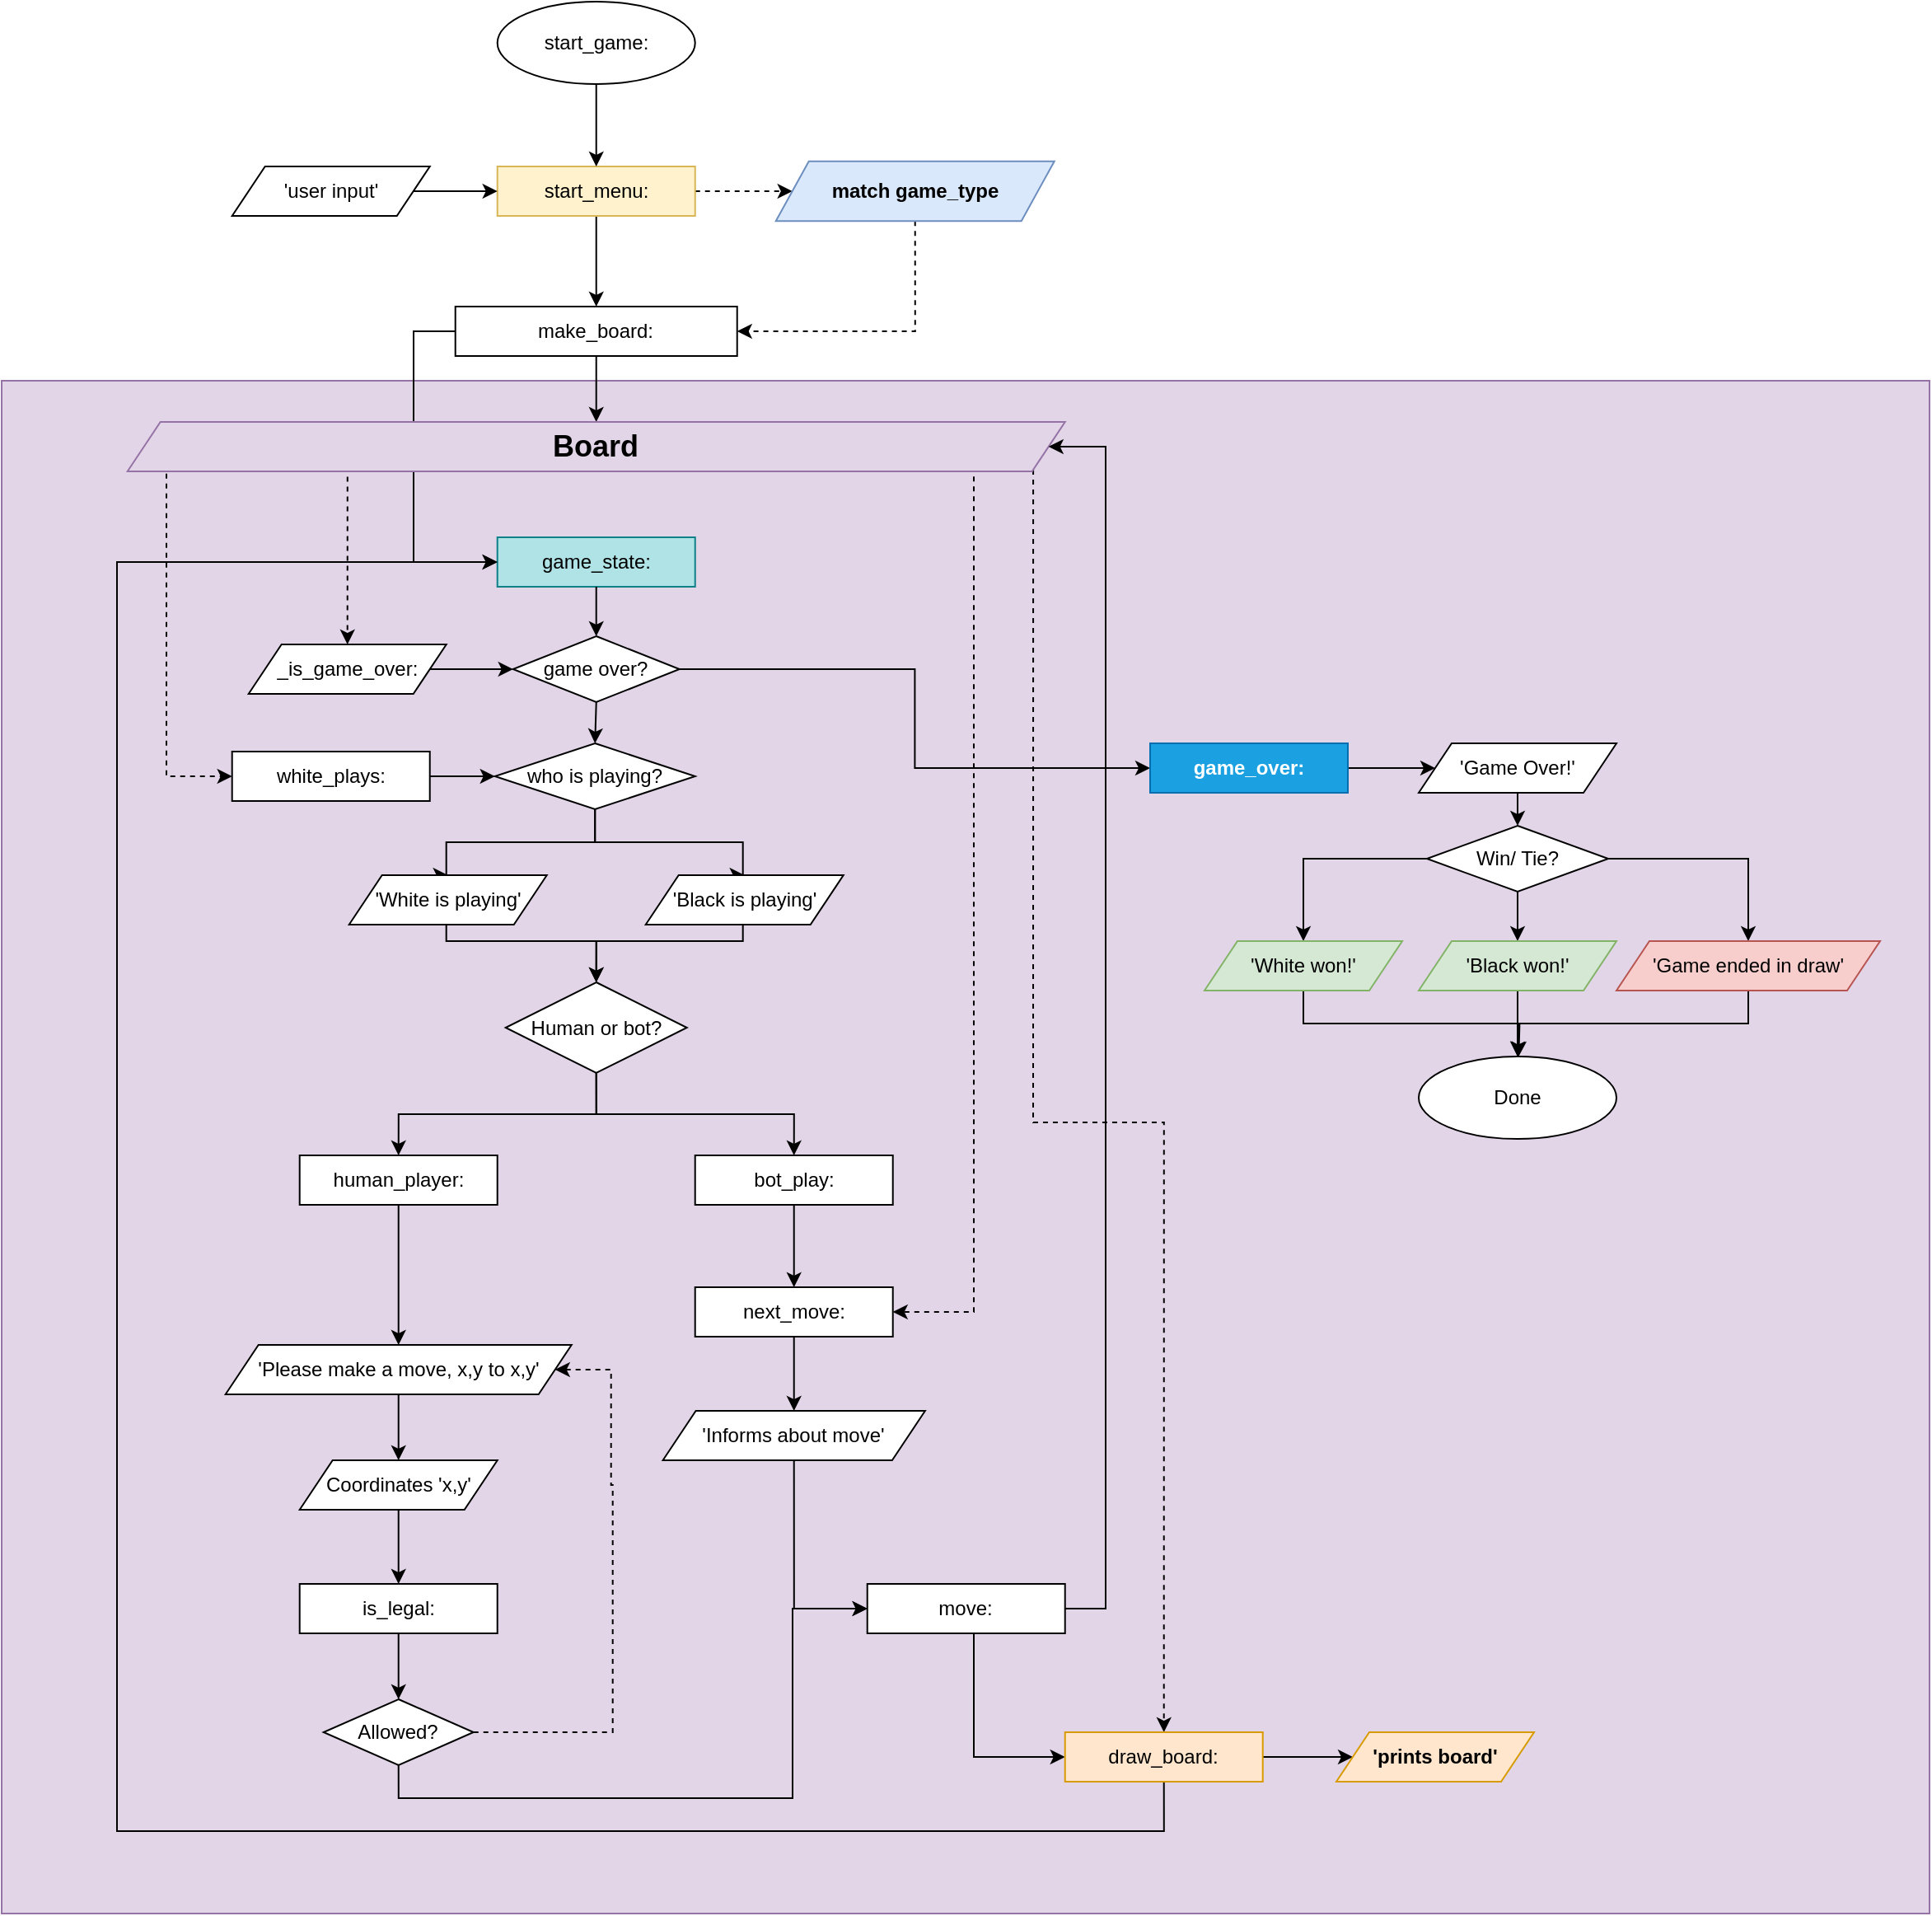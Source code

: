 <mxfile version="22.1.2" type="device">
  <diagram id="C5RBs43oDa-KdzZeNtuy" name="Page-1">
    <mxGraphModel dx="1618" dy="3030" grid="1" gridSize="10" guides="1" tooltips="1" connect="1" arrows="1" fold="1" page="1" pageScale="1" pageWidth="827" pageHeight="1169" math="0" shadow="0">
      <root>
        <mxCell id="WIyWlLk6GJQsqaUBKTNV-0" />
        <mxCell id="WIyWlLk6GJQsqaUBKTNV-1" parent="WIyWlLk6GJQsqaUBKTNV-0" />
        <mxCell id="QAMsoOytAaKiRyGwC_L3-127" value="" style="rounded=0;whiteSpace=wrap;html=1;fillColor=#e1d5e7;strokeColor=#9673a6;" vertex="1" parent="WIyWlLk6GJQsqaUBKTNV-1">
          <mxGeometry x="1250" y="230" width="1170" height="930" as="geometry" />
        </mxCell>
        <mxCell id="QAMsoOytAaKiRyGwC_L3-128" style="edgeStyle=orthogonalEdgeStyle;rounded=0;orthogonalLoop=1;jettySize=auto;html=1;exitX=1;exitY=0.5;exitDx=0;exitDy=0;entryX=0;entryY=0.5;entryDx=0;entryDy=0;dashed=1;" edge="1" parent="WIyWlLk6GJQsqaUBKTNV-1" source="QAMsoOytAaKiRyGwC_L3-130" target="QAMsoOytAaKiRyGwC_L3-136">
          <mxGeometry relative="1" as="geometry" />
        </mxCell>
        <mxCell id="QAMsoOytAaKiRyGwC_L3-129" style="edgeStyle=orthogonalEdgeStyle;rounded=0;orthogonalLoop=1;jettySize=auto;html=1;exitX=0.5;exitY=1;exitDx=0;exitDy=0;entryX=0.5;entryY=0;entryDx=0;entryDy=0;" edge="1" parent="WIyWlLk6GJQsqaUBKTNV-1" source="QAMsoOytAaKiRyGwC_L3-130" target="QAMsoOytAaKiRyGwC_L3-140">
          <mxGeometry relative="1" as="geometry" />
        </mxCell>
        <mxCell id="QAMsoOytAaKiRyGwC_L3-130" value="start_menu:" style="rounded=0;whiteSpace=wrap;html=1;fillColor=#fff2cc;strokeColor=#d6b656;" vertex="1" parent="WIyWlLk6GJQsqaUBKTNV-1">
          <mxGeometry x="1550.86" y="100" width="120" height="30" as="geometry" />
        </mxCell>
        <mxCell id="QAMsoOytAaKiRyGwC_L3-131" style="edgeStyle=orthogonalEdgeStyle;rounded=0;orthogonalLoop=1;jettySize=auto;html=1;exitX=0.5;exitY=1;exitDx=0;exitDy=0;entryX=0.5;entryY=0;entryDx=0;entryDy=0;" edge="1" parent="WIyWlLk6GJQsqaUBKTNV-1" source="QAMsoOytAaKiRyGwC_L3-132" target="QAMsoOytAaKiRyGwC_L3-130">
          <mxGeometry relative="1" as="geometry" />
        </mxCell>
        <mxCell id="QAMsoOytAaKiRyGwC_L3-132" value="start_game:" style="ellipse;whiteSpace=wrap;html=1;" vertex="1" parent="WIyWlLk6GJQsqaUBKTNV-1">
          <mxGeometry x="1550.86" width="120" height="50" as="geometry" />
        </mxCell>
        <mxCell id="QAMsoOytAaKiRyGwC_L3-133" style="edgeStyle=orthogonalEdgeStyle;rounded=0;orthogonalLoop=1;jettySize=auto;html=1;exitX=1;exitY=0.5;exitDx=0;exitDy=0;entryX=0;entryY=0.5;entryDx=0;entryDy=0;" edge="1" parent="WIyWlLk6GJQsqaUBKTNV-1" source="QAMsoOytAaKiRyGwC_L3-134" target="QAMsoOytAaKiRyGwC_L3-130">
          <mxGeometry relative="1" as="geometry" />
        </mxCell>
        <mxCell id="QAMsoOytAaKiRyGwC_L3-134" value="&#39;user input&#39;" style="shape=parallelogram;perimeter=parallelogramPerimeter;whiteSpace=wrap;html=1;fixedSize=1;" vertex="1" parent="WIyWlLk6GJQsqaUBKTNV-1">
          <mxGeometry x="1389.86" y="100" width="120" height="30" as="geometry" />
        </mxCell>
        <mxCell id="QAMsoOytAaKiRyGwC_L3-135" style="edgeStyle=orthogonalEdgeStyle;rounded=0;orthogonalLoop=1;jettySize=auto;html=1;exitX=0.5;exitY=1;exitDx=0;exitDy=0;entryX=1;entryY=0.5;entryDx=0;entryDy=0;dashed=1;" edge="1" parent="WIyWlLk6GJQsqaUBKTNV-1" source="QAMsoOytAaKiRyGwC_L3-136" target="QAMsoOytAaKiRyGwC_L3-140">
          <mxGeometry relative="1" as="geometry" />
        </mxCell>
        <mxCell id="QAMsoOytAaKiRyGwC_L3-136" value="match game_type" style="shape=parallelogram;perimeter=parallelogramPerimeter;whiteSpace=wrap;html=1;fixedSize=1;fillColor=#dae8fc;strokeColor=#6c8ebf;fontStyle=1" vertex="1" parent="WIyWlLk6GJQsqaUBKTNV-1">
          <mxGeometry x="1719.86" y="96.9" width="169" height="36.21" as="geometry" />
        </mxCell>
        <mxCell id="QAMsoOytAaKiRyGwC_L3-137" value="game_state:" style="rounded=0;whiteSpace=wrap;html=1;fillColor=#b0e3e6;strokeColor=#0e8088;" vertex="1" parent="WIyWlLk6GJQsqaUBKTNV-1">
          <mxGeometry x="1550.86" y="325" width="120" height="30" as="geometry" />
        </mxCell>
        <mxCell id="QAMsoOytAaKiRyGwC_L3-138" style="edgeStyle=orthogonalEdgeStyle;rounded=0;orthogonalLoop=1;jettySize=auto;html=1;exitX=0;exitY=0.5;exitDx=0;exitDy=0;entryX=0;entryY=0.5;entryDx=0;entryDy=0;" edge="1" parent="WIyWlLk6GJQsqaUBKTNV-1" source="QAMsoOytAaKiRyGwC_L3-140" target="QAMsoOytAaKiRyGwC_L3-137">
          <mxGeometry relative="1" as="geometry">
            <Array as="points">
              <mxPoint x="1500" y="200" />
              <mxPoint x="1500" y="340" />
            </Array>
          </mxGeometry>
        </mxCell>
        <mxCell id="QAMsoOytAaKiRyGwC_L3-139" style="edgeStyle=orthogonalEdgeStyle;rounded=0;orthogonalLoop=1;jettySize=auto;html=1;exitX=0.5;exitY=1;exitDx=0;exitDy=0;entryX=0.5;entryY=0;entryDx=0;entryDy=0;" edge="1" parent="WIyWlLk6GJQsqaUBKTNV-1" source="QAMsoOytAaKiRyGwC_L3-140" target="QAMsoOytAaKiRyGwC_L3-145">
          <mxGeometry relative="1" as="geometry" />
        </mxCell>
        <mxCell id="QAMsoOytAaKiRyGwC_L3-140" value="make_board:" style="rounded=0;whiteSpace=wrap;html=1;" vertex="1" parent="WIyWlLk6GJQsqaUBKTNV-1">
          <mxGeometry x="1525.36" y="185" width="171" height="30" as="geometry" />
        </mxCell>
        <mxCell id="QAMsoOytAaKiRyGwC_L3-141" style="edgeStyle=orthogonalEdgeStyle;rounded=0;orthogonalLoop=1;jettySize=auto;html=1;exitX=0;exitY=0.5;exitDx=0;exitDy=0;entryX=0;entryY=0.5;entryDx=0;entryDy=0;dashed=1;" edge="1" parent="WIyWlLk6GJQsqaUBKTNV-1" source="QAMsoOytAaKiRyGwC_L3-145" target="QAMsoOytAaKiRyGwC_L3-181">
          <mxGeometry relative="1" as="geometry">
            <Array as="points">
              <mxPoint x="1350" y="270" />
              <mxPoint x="1350" y="470" />
            </Array>
          </mxGeometry>
        </mxCell>
        <mxCell id="QAMsoOytAaKiRyGwC_L3-142" style="edgeStyle=orthogonalEdgeStyle;rounded=0;orthogonalLoop=1;jettySize=auto;html=1;exitX=0.75;exitY=1;exitDx=0;exitDy=0;entryX=1;entryY=0.5;entryDx=0;entryDy=0;dashed=1;" edge="1" parent="WIyWlLk6GJQsqaUBKTNV-1" source="QAMsoOytAaKiRyGwC_L3-145" target="QAMsoOytAaKiRyGwC_L3-187">
          <mxGeometry relative="1" as="geometry">
            <Array as="points">
              <mxPoint x="1753" y="270" />
              <mxPoint x="1840" y="270" />
              <mxPoint x="1840" y="795" />
            </Array>
          </mxGeometry>
        </mxCell>
        <mxCell id="QAMsoOytAaKiRyGwC_L3-143" style="edgeStyle=orthogonalEdgeStyle;rounded=0;orthogonalLoop=1;jettySize=auto;html=1;exitX=0.25;exitY=1;exitDx=0;exitDy=0;entryX=0.5;entryY=0;entryDx=0;entryDy=0;dashed=1;" edge="1" parent="WIyWlLk6GJQsqaUBKTNV-1" source="QAMsoOytAaKiRyGwC_L3-145" target="QAMsoOytAaKiRyGwC_L3-162">
          <mxGeometry relative="1" as="geometry">
            <Array as="points">
              <mxPoint x="1469" y="270" />
              <mxPoint x="1460" y="270" />
            </Array>
          </mxGeometry>
        </mxCell>
        <mxCell id="QAMsoOytAaKiRyGwC_L3-144" style="edgeStyle=orthogonalEdgeStyle;rounded=0;orthogonalLoop=1;jettySize=auto;html=1;exitX=1;exitY=1;exitDx=0;exitDy=0;entryX=0.5;entryY=0;entryDx=0;entryDy=0;dashed=1;" edge="1" parent="WIyWlLk6GJQsqaUBKTNV-1" source="QAMsoOytAaKiRyGwC_L3-145" target="QAMsoOytAaKiRyGwC_L3-184">
          <mxGeometry relative="1" as="geometry">
            <Array as="points">
              <mxPoint x="1876" y="680" />
              <mxPoint x="1955" y="680" />
            </Array>
          </mxGeometry>
        </mxCell>
        <mxCell id="QAMsoOytAaKiRyGwC_L3-145" value="Board" style="shape=parallelogram;perimeter=parallelogramPerimeter;whiteSpace=wrap;html=1;fixedSize=1;fillColor=#e1d5e7;strokeColor=#9673a6;fontSize=18;fontStyle=1" vertex="1" parent="WIyWlLk6GJQsqaUBKTNV-1">
          <mxGeometry x="1326.36" y="255" width="569" height="30" as="geometry" />
        </mxCell>
        <mxCell id="QAMsoOytAaKiRyGwC_L3-146" style="edgeStyle=orthogonalEdgeStyle;rounded=0;orthogonalLoop=1;jettySize=auto;html=1;exitX=0.5;exitY=1;exitDx=0;exitDy=0;entryX=0.5;entryY=0;entryDx=0;entryDy=0;" edge="1" parent="WIyWlLk6GJQsqaUBKTNV-1" source="QAMsoOytAaKiRyGwC_L3-147" target="QAMsoOytAaKiRyGwC_L3-174">
          <mxGeometry relative="1" as="geometry" />
        </mxCell>
        <mxCell id="QAMsoOytAaKiRyGwC_L3-147" value="human_player:" style="rounded=0;whiteSpace=wrap;html=1;" vertex="1" parent="WIyWlLk6GJQsqaUBKTNV-1">
          <mxGeometry x="1430.86" y="700" width="120" height="30" as="geometry" />
        </mxCell>
        <mxCell id="QAMsoOytAaKiRyGwC_L3-148" style="edgeStyle=orthogonalEdgeStyle;rounded=0;orthogonalLoop=1;jettySize=auto;html=1;exitX=0.5;exitY=1;exitDx=0;exitDy=0;entryX=0.5;entryY=0;entryDx=0;entryDy=0;" edge="1" parent="WIyWlLk6GJQsqaUBKTNV-1" source="QAMsoOytAaKiRyGwC_L3-149" target="QAMsoOytAaKiRyGwC_L3-187">
          <mxGeometry relative="1" as="geometry" />
        </mxCell>
        <mxCell id="QAMsoOytAaKiRyGwC_L3-149" value="bot_play:" style="rounded=0;whiteSpace=wrap;html=1;" vertex="1" parent="WIyWlLk6GJQsqaUBKTNV-1">
          <mxGeometry x="1670.86" y="700" width="120" height="30" as="geometry" />
        </mxCell>
        <mxCell id="QAMsoOytAaKiRyGwC_L3-150" value="" style="edgeStyle=orthogonalEdgeStyle;rounded=0;orthogonalLoop=1;jettySize=auto;html=1;exitX=0.5;exitY=1;exitDx=0;exitDy=0;entryX=0.5;entryY=0;entryDx=0;entryDy=0;" edge="1" parent="WIyWlLk6GJQsqaUBKTNV-1" source="QAMsoOytAaKiRyGwC_L3-137" target="QAMsoOytAaKiRyGwC_L3-153">
          <mxGeometry relative="1" as="geometry">
            <mxPoint x="1610.86" y="355" as="sourcePoint" />
            <mxPoint x="1499.86" y="460" as="targetPoint" />
          </mxGeometry>
        </mxCell>
        <mxCell id="QAMsoOytAaKiRyGwC_L3-151" style="edgeStyle=orthogonalEdgeStyle;rounded=0;orthogonalLoop=1;jettySize=auto;html=1;exitX=0.5;exitY=1;exitDx=0;exitDy=0;entryX=0.5;entryY=0;entryDx=0;entryDy=0;" edge="1" parent="WIyWlLk6GJQsqaUBKTNV-1" source="QAMsoOytAaKiRyGwC_L3-153" target="QAMsoOytAaKiRyGwC_L3-156">
          <mxGeometry relative="1" as="geometry" />
        </mxCell>
        <mxCell id="QAMsoOytAaKiRyGwC_L3-152" style="edgeStyle=orthogonalEdgeStyle;rounded=0;orthogonalLoop=1;jettySize=auto;html=1;exitX=1;exitY=0.5;exitDx=0;exitDy=0;entryX=0;entryY=0.5;entryDx=0;entryDy=0;" edge="1" parent="WIyWlLk6GJQsqaUBKTNV-1" source="QAMsoOytAaKiRyGwC_L3-153" target="QAMsoOytAaKiRyGwC_L3-167">
          <mxGeometry relative="1" as="geometry" />
        </mxCell>
        <mxCell id="QAMsoOytAaKiRyGwC_L3-153" value="game over?" style="rhombus;whiteSpace=wrap;html=1;" vertex="1" parent="WIyWlLk6GJQsqaUBKTNV-1">
          <mxGeometry x="1560.36" y="385" width="101" height="40" as="geometry" />
        </mxCell>
        <mxCell id="QAMsoOytAaKiRyGwC_L3-154" style="edgeStyle=orthogonalEdgeStyle;rounded=0;orthogonalLoop=1;jettySize=auto;html=1;exitX=0.5;exitY=1;exitDx=0;exitDy=0;entryX=0.5;entryY=0;entryDx=0;entryDy=0;" edge="1" parent="WIyWlLk6GJQsqaUBKTNV-1" source="QAMsoOytAaKiRyGwC_L3-156" target="QAMsoOytAaKiRyGwC_L3-160">
          <mxGeometry relative="1" as="geometry">
            <Array as="points">
              <mxPoint x="1609.86" y="510" />
              <mxPoint x="1519.86" y="510" />
            </Array>
          </mxGeometry>
        </mxCell>
        <mxCell id="QAMsoOytAaKiRyGwC_L3-155" style="edgeStyle=orthogonalEdgeStyle;rounded=0;orthogonalLoop=1;jettySize=auto;html=1;exitX=0.5;exitY=1;exitDx=0;exitDy=0;entryX=0.5;entryY=0;entryDx=0;entryDy=0;" edge="1" parent="WIyWlLk6GJQsqaUBKTNV-1" source="QAMsoOytAaKiRyGwC_L3-156" target="QAMsoOytAaKiRyGwC_L3-158">
          <mxGeometry relative="1" as="geometry">
            <Array as="points">
              <mxPoint x="1609.86" y="510" />
              <mxPoint x="1699.86" y="510" />
            </Array>
          </mxGeometry>
        </mxCell>
        <mxCell id="QAMsoOytAaKiRyGwC_L3-156" value="who is playing?" style="rhombus;whiteSpace=wrap;html=1;" vertex="1" parent="WIyWlLk6GJQsqaUBKTNV-1">
          <mxGeometry x="1549.36" y="450" width="121.5" height="40" as="geometry" />
        </mxCell>
        <mxCell id="QAMsoOytAaKiRyGwC_L3-157" style="edgeStyle=orthogonalEdgeStyle;rounded=0;orthogonalLoop=1;jettySize=auto;html=1;exitX=0.5;exitY=1;exitDx=0;exitDy=0;entryX=0.5;entryY=0;entryDx=0;entryDy=0;" edge="1" parent="WIyWlLk6GJQsqaUBKTNV-1" source="QAMsoOytAaKiRyGwC_L3-158" target="QAMsoOytAaKiRyGwC_L3-165">
          <mxGeometry relative="1" as="geometry">
            <Array as="points">
              <mxPoint x="1699.86" y="570" />
              <mxPoint x="1610.86" y="570" />
            </Array>
          </mxGeometry>
        </mxCell>
        <mxCell id="QAMsoOytAaKiRyGwC_L3-158" value="&#39;Black is playing&#39;" style="shape=parallelogram;perimeter=parallelogramPerimeter;whiteSpace=wrap;html=1;fixedSize=1;" vertex="1" parent="WIyWlLk6GJQsqaUBKTNV-1">
          <mxGeometry x="1640.86" y="530" width="120" height="30" as="geometry" />
        </mxCell>
        <mxCell id="QAMsoOytAaKiRyGwC_L3-159" style="edgeStyle=orthogonalEdgeStyle;rounded=0;orthogonalLoop=1;jettySize=auto;html=1;exitX=0.5;exitY=1;exitDx=0;exitDy=0;entryX=0.5;entryY=0;entryDx=0;entryDy=0;" edge="1" parent="WIyWlLk6GJQsqaUBKTNV-1" source="QAMsoOytAaKiRyGwC_L3-160" target="QAMsoOytAaKiRyGwC_L3-165">
          <mxGeometry relative="1" as="geometry">
            <Array as="points">
              <mxPoint x="1519.86" y="570" />
              <mxPoint x="1610.86" y="570" />
            </Array>
          </mxGeometry>
        </mxCell>
        <mxCell id="QAMsoOytAaKiRyGwC_L3-160" value="&#39;White is playing&#39;" style="shape=parallelogram;perimeter=parallelogramPerimeter;whiteSpace=wrap;html=1;fixedSize=1;" vertex="1" parent="WIyWlLk6GJQsqaUBKTNV-1">
          <mxGeometry x="1460.86" y="530" width="120" height="30" as="geometry" />
        </mxCell>
        <mxCell id="QAMsoOytAaKiRyGwC_L3-161" style="edgeStyle=orthogonalEdgeStyle;rounded=0;orthogonalLoop=1;jettySize=auto;html=1;exitX=1;exitY=0.5;exitDx=0;exitDy=0;entryX=0;entryY=0.5;entryDx=0;entryDy=0;" edge="1" parent="WIyWlLk6GJQsqaUBKTNV-1" source="QAMsoOytAaKiRyGwC_L3-162" target="QAMsoOytAaKiRyGwC_L3-153">
          <mxGeometry relative="1" as="geometry" />
        </mxCell>
        <mxCell id="QAMsoOytAaKiRyGwC_L3-162" value="_is_game_over:" style="shape=parallelogram;perimeter=parallelogramPerimeter;whiteSpace=wrap;html=1;fixedSize=1;" vertex="1" parent="WIyWlLk6GJQsqaUBKTNV-1">
          <mxGeometry x="1399.86" y="390" width="120" height="30" as="geometry" />
        </mxCell>
        <mxCell id="QAMsoOytAaKiRyGwC_L3-163" style="edgeStyle=orthogonalEdgeStyle;rounded=0;orthogonalLoop=1;jettySize=auto;html=1;exitX=0.5;exitY=1;exitDx=0;exitDy=0;entryX=0.5;entryY=0;entryDx=0;entryDy=0;" edge="1" parent="WIyWlLk6GJQsqaUBKTNV-1" source="QAMsoOytAaKiRyGwC_L3-165" target="QAMsoOytAaKiRyGwC_L3-147">
          <mxGeometry relative="1" as="geometry" />
        </mxCell>
        <mxCell id="QAMsoOytAaKiRyGwC_L3-164" style="edgeStyle=orthogonalEdgeStyle;rounded=0;orthogonalLoop=1;jettySize=auto;html=1;exitX=0.5;exitY=1;exitDx=0;exitDy=0;entryX=0.5;entryY=0;entryDx=0;entryDy=0;" edge="1" parent="WIyWlLk6GJQsqaUBKTNV-1" source="QAMsoOytAaKiRyGwC_L3-165" target="QAMsoOytAaKiRyGwC_L3-149">
          <mxGeometry relative="1" as="geometry" />
        </mxCell>
        <mxCell id="QAMsoOytAaKiRyGwC_L3-165" value="Human or bot?" style="rhombus;whiteSpace=wrap;html=1;" vertex="1" parent="WIyWlLk6GJQsqaUBKTNV-1">
          <mxGeometry x="1555.86" y="595" width="110" height="55" as="geometry" />
        </mxCell>
        <mxCell id="QAMsoOytAaKiRyGwC_L3-166" style="edgeStyle=orthogonalEdgeStyle;rounded=0;orthogonalLoop=1;jettySize=auto;html=1;exitX=1;exitY=0.5;exitDx=0;exitDy=0;entryX=0;entryY=0.5;entryDx=0;entryDy=0;" edge="1" parent="WIyWlLk6GJQsqaUBKTNV-1" source="QAMsoOytAaKiRyGwC_L3-167" target="QAMsoOytAaKiRyGwC_L3-191">
          <mxGeometry relative="1" as="geometry" />
        </mxCell>
        <mxCell id="QAMsoOytAaKiRyGwC_L3-167" value="game_over:" style="rounded=0;whiteSpace=wrap;html=1;fillColor=#1ba1e2;strokeColor=#006EAF;fontStyle=1;fontColor=#ffffff;" vertex="1" parent="WIyWlLk6GJQsqaUBKTNV-1">
          <mxGeometry x="1947" y="450" width="120" height="30" as="geometry" />
        </mxCell>
        <mxCell id="QAMsoOytAaKiRyGwC_L3-168" style="edgeStyle=orthogonalEdgeStyle;rounded=0;orthogonalLoop=1;jettySize=auto;html=1;exitX=1;exitY=0.5;exitDx=0;exitDy=0;entryX=1;entryY=0.5;entryDx=0;entryDy=0;dashed=1;" edge="1" parent="WIyWlLk6GJQsqaUBKTNV-1" source="QAMsoOytAaKiRyGwC_L3-170" target="QAMsoOytAaKiRyGwC_L3-174">
          <mxGeometry relative="1" as="geometry">
            <Array as="points">
              <mxPoint x="1620.86" y="1050" />
              <mxPoint x="1620.86" y="900" />
              <mxPoint x="1619.86" y="830" />
            </Array>
          </mxGeometry>
        </mxCell>
        <mxCell id="QAMsoOytAaKiRyGwC_L3-169" style="edgeStyle=orthogonalEdgeStyle;rounded=0;orthogonalLoop=1;jettySize=auto;html=1;exitX=0.5;exitY=1;exitDx=0;exitDy=0;entryX=0;entryY=0.5;entryDx=0;entryDy=0;" edge="1" parent="WIyWlLk6GJQsqaUBKTNV-1" source="QAMsoOytAaKiRyGwC_L3-170" target="QAMsoOytAaKiRyGwC_L3-179">
          <mxGeometry relative="1" as="geometry">
            <Array as="points">
              <mxPoint x="1491" y="1090" />
              <mxPoint x="1730" y="1090" />
              <mxPoint x="1730" y="975" />
            </Array>
          </mxGeometry>
        </mxCell>
        <mxCell id="QAMsoOytAaKiRyGwC_L3-170" value="Allowed?" style="rhombus;whiteSpace=wrap;html=1;" vertex="1" parent="WIyWlLk6GJQsqaUBKTNV-1">
          <mxGeometry x="1445.36" y="1030" width="91" height="40" as="geometry" />
        </mxCell>
        <mxCell id="QAMsoOytAaKiRyGwC_L3-171" style="edgeStyle=orthogonalEdgeStyle;rounded=0;orthogonalLoop=1;jettySize=auto;html=1;exitX=0.5;exitY=1;exitDx=0;exitDy=0;entryX=0.5;entryY=0;entryDx=0;entryDy=0;" edge="1" parent="WIyWlLk6GJQsqaUBKTNV-1" source="QAMsoOytAaKiRyGwC_L3-172" target="QAMsoOytAaKiRyGwC_L3-176">
          <mxGeometry relative="1" as="geometry" />
        </mxCell>
        <mxCell id="QAMsoOytAaKiRyGwC_L3-172" value="Coordinates &#39;x,y&#39;" style="shape=parallelogram;perimeter=parallelogramPerimeter;whiteSpace=wrap;html=1;fixedSize=1;" vertex="1" parent="WIyWlLk6GJQsqaUBKTNV-1">
          <mxGeometry x="1430.86" y="885" width="120" height="30" as="geometry" />
        </mxCell>
        <mxCell id="QAMsoOytAaKiRyGwC_L3-173" style="edgeStyle=orthogonalEdgeStyle;rounded=0;orthogonalLoop=1;jettySize=auto;html=1;exitX=0.5;exitY=1;exitDx=0;exitDy=0;entryX=0.5;entryY=0;entryDx=0;entryDy=0;" edge="1" parent="WIyWlLk6GJQsqaUBKTNV-1" source="QAMsoOytAaKiRyGwC_L3-174" target="QAMsoOytAaKiRyGwC_L3-172">
          <mxGeometry relative="1" as="geometry" />
        </mxCell>
        <mxCell id="QAMsoOytAaKiRyGwC_L3-174" value="&#39;Please make a move, x,y to x,y&#39;" style="shape=parallelogram;perimeter=parallelogramPerimeter;whiteSpace=wrap;html=1;fixedSize=1;" vertex="1" parent="WIyWlLk6GJQsqaUBKTNV-1">
          <mxGeometry x="1385.86" y="815" width="210" height="30" as="geometry" />
        </mxCell>
        <mxCell id="QAMsoOytAaKiRyGwC_L3-175" style="edgeStyle=orthogonalEdgeStyle;rounded=0;orthogonalLoop=1;jettySize=auto;html=1;exitX=0.5;exitY=1;exitDx=0;exitDy=0;entryX=0.5;entryY=0;entryDx=0;entryDy=0;" edge="1" parent="WIyWlLk6GJQsqaUBKTNV-1" source="QAMsoOytAaKiRyGwC_L3-176" target="QAMsoOytAaKiRyGwC_L3-170">
          <mxGeometry relative="1" as="geometry" />
        </mxCell>
        <mxCell id="QAMsoOytAaKiRyGwC_L3-176" value="is_legal:" style="rounded=0;whiteSpace=wrap;html=1;" vertex="1" parent="WIyWlLk6GJQsqaUBKTNV-1">
          <mxGeometry x="1430.86" y="960" width="120" height="30" as="geometry" />
        </mxCell>
        <mxCell id="QAMsoOytAaKiRyGwC_L3-177" style="edgeStyle=orthogonalEdgeStyle;rounded=0;orthogonalLoop=1;jettySize=auto;html=1;exitX=1;exitY=0.5;exitDx=0;exitDy=0;entryX=1;entryY=0.5;entryDx=0;entryDy=0;" edge="1" parent="WIyWlLk6GJQsqaUBKTNV-1" source="QAMsoOytAaKiRyGwC_L3-179" target="QAMsoOytAaKiRyGwC_L3-145">
          <mxGeometry relative="1" as="geometry">
            <Array as="points">
              <mxPoint x="1920" y="975" />
              <mxPoint x="1920" y="270" />
            </Array>
          </mxGeometry>
        </mxCell>
        <mxCell id="QAMsoOytAaKiRyGwC_L3-178" style="edgeStyle=orthogonalEdgeStyle;rounded=0;orthogonalLoop=1;jettySize=auto;html=1;exitX=0.5;exitY=1;exitDx=0;exitDy=0;entryX=0;entryY=0.5;entryDx=0;entryDy=0;" edge="1" parent="WIyWlLk6GJQsqaUBKTNV-1" source="QAMsoOytAaKiRyGwC_L3-179" target="QAMsoOytAaKiRyGwC_L3-184">
          <mxGeometry relative="1" as="geometry">
            <Array as="points">
              <mxPoint x="1835" y="980" />
              <mxPoint x="1840" y="980" />
              <mxPoint x="1840" y="1065" />
            </Array>
          </mxGeometry>
        </mxCell>
        <mxCell id="QAMsoOytAaKiRyGwC_L3-179" value="move:" style="rounded=0;whiteSpace=wrap;html=1;" vertex="1" parent="WIyWlLk6GJQsqaUBKTNV-1">
          <mxGeometry x="1775.36" y="960" width="120" height="30" as="geometry" />
        </mxCell>
        <mxCell id="QAMsoOytAaKiRyGwC_L3-180" style="edgeStyle=orthogonalEdgeStyle;rounded=0;orthogonalLoop=1;jettySize=auto;html=1;exitX=1;exitY=0.5;exitDx=0;exitDy=0;entryX=0;entryY=0.5;entryDx=0;entryDy=0;" edge="1" parent="WIyWlLk6GJQsqaUBKTNV-1" source="QAMsoOytAaKiRyGwC_L3-181" target="QAMsoOytAaKiRyGwC_L3-156">
          <mxGeometry relative="1" as="geometry" />
        </mxCell>
        <mxCell id="QAMsoOytAaKiRyGwC_L3-181" value="white_plays:" style="rounded=0;whiteSpace=wrap;html=1;" vertex="1" parent="WIyWlLk6GJQsqaUBKTNV-1">
          <mxGeometry x="1389.86" y="455" width="120" height="30" as="geometry" />
        </mxCell>
        <mxCell id="QAMsoOytAaKiRyGwC_L3-182" style="edgeStyle=orthogonalEdgeStyle;rounded=0;orthogonalLoop=1;jettySize=auto;html=1;exitX=1;exitY=0.5;exitDx=0;exitDy=0;entryX=0;entryY=0.5;entryDx=0;entryDy=0;" edge="1" parent="WIyWlLk6GJQsqaUBKTNV-1" source="QAMsoOytAaKiRyGwC_L3-184" target="QAMsoOytAaKiRyGwC_L3-185">
          <mxGeometry relative="1" as="geometry" />
        </mxCell>
        <mxCell id="QAMsoOytAaKiRyGwC_L3-183" style="edgeStyle=orthogonalEdgeStyle;rounded=0;orthogonalLoop=1;jettySize=auto;html=1;exitX=0.5;exitY=1;exitDx=0;exitDy=0;entryX=0;entryY=0.5;entryDx=0;entryDy=0;" edge="1" parent="WIyWlLk6GJQsqaUBKTNV-1" source="QAMsoOytAaKiRyGwC_L3-184" target="QAMsoOytAaKiRyGwC_L3-137">
          <mxGeometry relative="1" as="geometry">
            <Array as="points">
              <mxPoint x="1955" y="1110" />
              <mxPoint x="1320" y="1110" />
              <mxPoint x="1320" y="340" />
            </Array>
          </mxGeometry>
        </mxCell>
        <mxCell id="QAMsoOytAaKiRyGwC_L3-184" value="draw_board:" style="rounded=0;whiteSpace=wrap;html=1;fillColor=#ffe6cc;strokeColor=#d79b00;" vertex="1" parent="WIyWlLk6GJQsqaUBKTNV-1">
          <mxGeometry x="1895.36" y="1050" width="120" height="30" as="geometry" />
        </mxCell>
        <mxCell id="QAMsoOytAaKiRyGwC_L3-185" value="&#39;prints board&#39;" style="shape=parallelogram;perimeter=parallelogramPerimeter;whiteSpace=wrap;html=1;fixedSize=1;fontStyle=1;fillColor=#ffe6cc;strokeColor=#d79b00;" vertex="1" parent="WIyWlLk6GJQsqaUBKTNV-1">
          <mxGeometry x="2060" y="1050" width="120" height="30" as="geometry" />
        </mxCell>
        <mxCell id="QAMsoOytAaKiRyGwC_L3-186" style="edgeStyle=orthogonalEdgeStyle;rounded=0;orthogonalLoop=1;jettySize=auto;html=1;exitX=0.5;exitY=1;exitDx=0;exitDy=0;entryX=0.5;entryY=0;entryDx=0;entryDy=0;" edge="1" parent="WIyWlLk6GJQsqaUBKTNV-1" source="QAMsoOytAaKiRyGwC_L3-187" target="QAMsoOytAaKiRyGwC_L3-189">
          <mxGeometry relative="1" as="geometry" />
        </mxCell>
        <mxCell id="QAMsoOytAaKiRyGwC_L3-187" value="next_move:" style="rounded=0;whiteSpace=wrap;html=1;" vertex="1" parent="WIyWlLk6GJQsqaUBKTNV-1">
          <mxGeometry x="1670.86" y="780" width="120" height="30" as="geometry" />
        </mxCell>
        <mxCell id="QAMsoOytAaKiRyGwC_L3-188" style="edgeStyle=orthogonalEdgeStyle;rounded=0;orthogonalLoop=1;jettySize=auto;html=1;exitX=0.5;exitY=1;exitDx=0;exitDy=0;entryX=0;entryY=0.5;entryDx=0;entryDy=0;" edge="1" parent="WIyWlLk6GJQsqaUBKTNV-1" source="QAMsoOytAaKiRyGwC_L3-189" target="QAMsoOytAaKiRyGwC_L3-179">
          <mxGeometry relative="1" as="geometry" />
        </mxCell>
        <mxCell id="QAMsoOytAaKiRyGwC_L3-189" value="&#39;Informs about move&#39;" style="shape=parallelogram;perimeter=parallelogramPerimeter;whiteSpace=wrap;html=1;fixedSize=1;" vertex="1" parent="WIyWlLk6GJQsqaUBKTNV-1">
          <mxGeometry x="1651.29" y="855" width="159.14" height="30" as="geometry" />
        </mxCell>
        <mxCell id="QAMsoOytAaKiRyGwC_L3-190" style="edgeStyle=orthogonalEdgeStyle;rounded=0;orthogonalLoop=1;jettySize=auto;html=1;exitX=0.5;exitY=1;exitDx=0;exitDy=0;entryX=0.5;entryY=0;entryDx=0;entryDy=0;" edge="1" parent="WIyWlLk6GJQsqaUBKTNV-1" source="QAMsoOytAaKiRyGwC_L3-191" target="QAMsoOytAaKiRyGwC_L3-195">
          <mxGeometry relative="1" as="geometry" />
        </mxCell>
        <mxCell id="QAMsoOytAaKiRyGwC_L3-191" value="&#39;Game Over!&#39;" style="shape=parallelogram;perimeter=parallelogramPerimeter;whiteSpace=wrap;html=1;fixedSize=1;" vertex="1" parent="WIyWlLk6GJQsqaUBKTNV-1">
          <mxGeometry x="2110" y="450" width="120" height="30" as="geometry" />
        </mxCell>
        <mxCell id="QAMsoOytAaKiRyGwC_L3-192" style="edgeStyle=orthogonalEdgeStyle;rounded=0;orthogonalLoop=1;jettySize=auto;html=1;exitX=1;exitY=0.5;exitDx=0;exitDy=0;entryX=0.5;entryY=0;entryDx=0;entryDy=0;" edge="1" parent="WIyWlLk6GJQsqaUBKTNV-1" source="QAMsoOytAaKiRyGwC_L3-195" target="QAMsoOytAaKiRyGwC_L3-197">
          <mxGeometry relative="1" as="geometry" />
        </mxCell>
        <mxCell id="QAMsoOytAaKiRyGwC_L3-193" style="edgeStyle=orthogonalEdgeStyle;rounded=0;orthogonalLoop=1;jettySize=auto;html=1;exitX=0.5;exitY=1;exitDx=0;exitDy=0;entryX=0.5;entryY=0;entryDx=0;entryDy=0;" edge="1" parent="WIyWlLk6GJQsqaUBKTNV-1" source="QAMsoOytAaKiRyGwC_L3-195" target="QAMsoOytAaKiRyGwC_L3-201">
          <mxGeometry relative="1" as="geometry" />
        </mxCell>
        <mxCell id="QAMsoOytAaKiRyGwC_L3-194" style="edgeStyle=orthogonalEdgeStyle;rounded=0;orthogonalLoop=1;jettySize=auto;html=1;exitX=0;exitY=0.5;exitDx=0;exitDy=0;entryX=0.5;entryY=0;entryDx=0;entryDy=0;" edge="1" parent="WIyWlLk6GJQsqaUBKTNV-1" source="QAMsoOytAaKiRyGwC_L3-195" target="QAMsoOytAaKiRyGwC_L3-199">
          <mxGeometry relative="1" as="geometry" />
        </mxCell>
        <mxCell id="QAMsoOytAaKiRyGwC_L3-195" value="Win/ Tie?" style="rhombus;whiteSpace=wrap;html=1;" vertex="1" parent="WIyWlLk6GJQsqaUBKTNV-1">
          <mxGeometry x="2115" y="500" width="110" height="40" as="geometry" />
        </mxCell>
        <mxCell id="QAMsoOytAaKiRyGwC_L3-196" style="edgeStyle=orthogonalEdgeStyle;rounded=0;orthogonalLoop=1;jettySize=auto;html=1;exitX=0.5;exitY=1;exitDx=0;exitDy=0;" edge="1" parent="WIyWlLk6GJQsqaUBKTNV-1" source="QAMsoOytAaKiRyGwC_L3-197">
          <mxGeometry relative="1" as="geometry">
            <mxPoint x="2170" y="640" as="targetPoint" />
          </mxGeometry>
        </mxCell>
        <mxCell id="QAMsoOytAaKiRyGwC_L3-197" value="&#39;Game ended in draw&#39;" style="shape=parallelogram;perimeter=parallelogramPerimeter;whiteSpace=wrap;html=1;fixedSize=1;fillColor=#f8cecc;strokeColor=#b85450;" vertex="1" parent="WIyWlLk6GJQsqaUBKTNV-1">
          <mxGeometry x="2230" y="570" width="160" height="30" as="geometry" />
        </mxCell>
        <mxCell id="QAMsoOytAaKiRyGwC_L3-198" style="edgeStyle=orthogonalEdgeStyle;rounded=0;orthogonalLoop=1;jettySize=auto;html=1;exitX=0.5;exitY=1;exitDx=0;exitDy=0;entryX=0.5;entryY=0;entryDx=0;entryDy=0;" edge="1" parent="WIyWlLk6GJQsqaUBKTNV-1" source="QAMsoOytAaKiRyGwC_L3-199" target="QAMsoOytAaKiRyGwC_L3-202">
          <mxGeometry relative="1" as="geometry" />
        </mxCell>
        <mxCell id="QAMsoOytAaKiRyGwC_L3-199" value="&#39;White won!&#39;" style="shape=parallelogram;perimeter=parallelogramPerimeter;whiteSpace=wrap;html=1;fixedSize=1;fillColor=#d5e8d4;strokeColor=#82b366;" vertex="1" parent="WIyWlLk6GJQsqaUBKTNV-1">
          <mxGeometry x="1980" y="570" width="120" height="30" as="geometry" />
        </mxCell>
        <mxCell id="QAMsoOytAaKiRyGwC_L3-200" style="edgeStyle=orthogonalEdgeStyle;rounded=0;orthogonalLoop=1;jettySize=auto;html=1;exitX=0.5;exitY=1;exitDx=0;exitDy=0;" edge="1" parent="WIyWlLk6GJQsqaUBKTNV-1" source="QAMsoOytAaKiRyGwC_L3-201">
          <mxGeometry relative="1" as="geometry">
            <mxPoint x="2170.667" y="640" as="targetPoint" />
          </mxGeometry>
        </mxCell>
        <mxCell id="QAMsoOytAaKiRyGwC_L3-201" value="&#39;Black won!&#39;" style="shape=parallelogram;perimeter=parallelogramPerimeter;whiteSpace=wrap;html=1;fixedSize=1;fillColor=#d5e8d4;strokeColor=#82b366;" vertex="1" parent="WIyWlLk6GJQsqaUBKTNV-1">
          <mxGeometry x="2110" y="570" width="120" height="30" as="geometry" />
        </mxCell>
        <mxCell id="QAMsoOytAaKiRyGwC_L3-202" value="Done" style="ellipse;whiteSpace=wrap;html=1;" vertex="1" parent="WIyWlLk6GJQsqaUBKTNV-1">
          <mxGeometry x="2110" y="640" width="120" height="50" as="geometry" />
        </mxCell>
      </root>
    </mxGraphModel>
  </diagram>
</mxfile>
